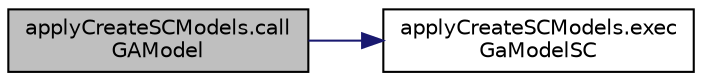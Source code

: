 digraph "applyCreateSCModels.callGAModel"
{
  edge [fontname="Helvetica",fontsize="10",labelfontname="Helvetica",labelfontsize="10"];
  node [fontname="Helvetica",fontsize="10",shape=record];
  rankdir="LR";
  Node3 [label="applyCreateSCModels.call\lGAModel",height=0.2,width=0.4,color="black", fillcolor="grey75", style="filled", fontcolor="black"];
  Node3 -> Node4 [color="midnightblue",fontsize="10",style="solid",fontname="Helvetica"];
  Node4 [label="applyCreateSCModels.exec\lGaModelSC",height=0.2,width=0.4,color="black", fillcolor="white", style="filled",URL="$namespaceapply_create_s_c_models.html#acb06a932d401dde3cc06ce800ef529fb"];
}
